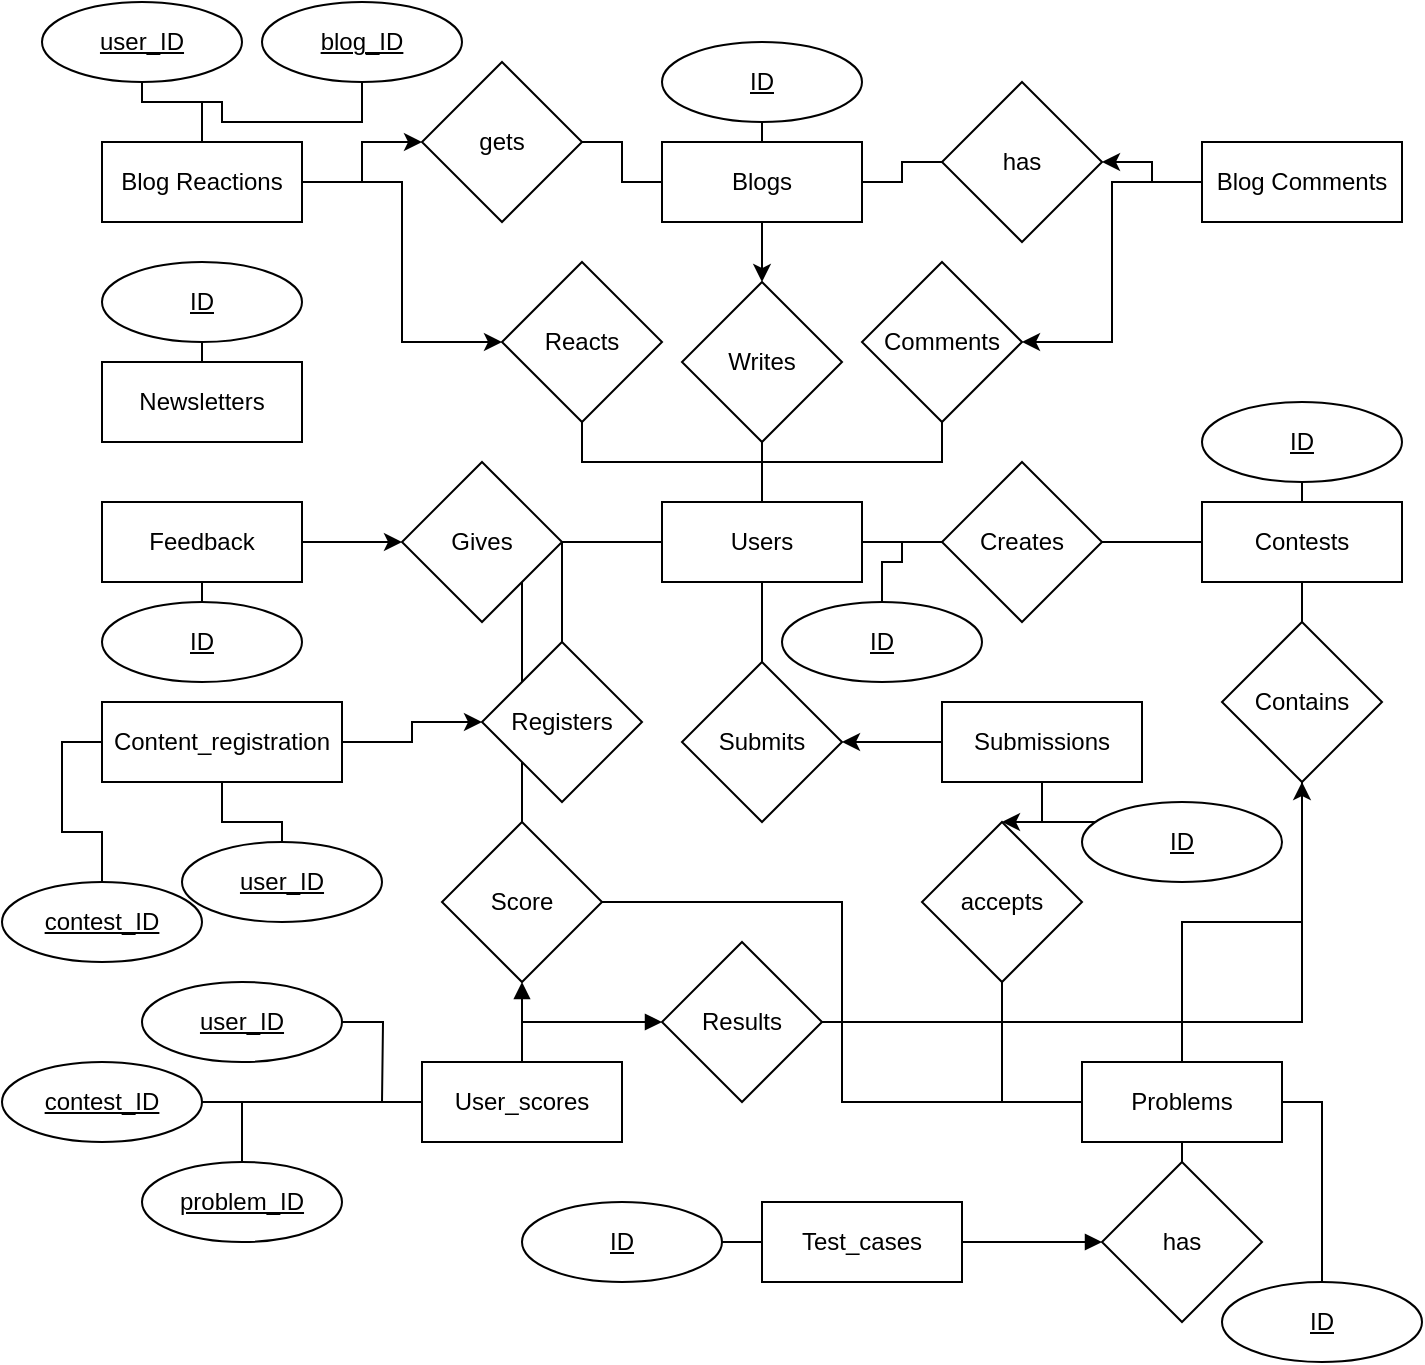<mxfile version="27.1.5">
  <diagram name="Page-1" id="TRbzVD-sh07dbvDVVXoW">
    <mxGraphModel dx="946" dy="603" grid="1" gridSize="10" guides="1" tooltips="1" connect="1" arrows="1" fold="1" page="1" pageScale="1" pageWidth="850" pageHeight="1100" math="0" shadow="0">
      <root>
        <mxCell id="0" />
        <mxCell id="1" parent="0" />
        <mxCell id="7GcY7Lw0IcXZwgzCTy-A-3" value="" style="edgeStyle=orthogonalEdgeStyle;rounded=0;orthogonalLoop=1;jettySize=auto;html=1;endArrow=none;startFill=0;" edge="1" parent="1" source="7GcY7Lw0IcXZwgzCTy-A-1" target="7GcY7Lw0IcXZwgzCTy-A-2">
          <mxGeometry relative="1" as="geometry" />
        </mxCell>
        <mxCell id="7GcY7Lw0IcXZwgzCTy-A-7" value="" style="edgeStyle=orthogonalEdgeStyle;shape=connector;rounded=0;orthogonalLoop=1;jettySize=auto;html=1;strokeColor=default;align=center;verticalAlign=middle;fontFamily=Helvetica;fontSize=12;fontColor=default;labelBackgroundColor=default;startFill=0;endArrow=none;" edge="1" parent="1" source="7GcY7Lw0IcXZwgzCTy-A-1" target="7GcY7Lw0IcXZwgzCTy-A-6">
          <mxGeometry relative="1" as="geometry" />
        </mxCell>
        <mxCell id="7GcY7Lw0IcXZwgzCTy-A-14" value="" style="edgeStyle=orthogonalEdgeStyle;shape=connector;rounded=0;orthogonalLoop=1;jettySize=auto;html=1;strokeColor=default;align=center;verticalAlign=middle;fontFamily=Helvetica;fontSize=12;fontColor=default;labelBackgroundColor=default;startFill=0;endArrow=none;" edge="1" parent="1" source="7GcY7Lw0IcXZwgzCTy-A-1" target="7GcY7Lw0IcXZwgzCTy-A-13">
          <mxGeometry relative="1" as="geometry" />
        </mxCell>
        <mxCell id="7GcY7Lw0IcXZwgzCTy-A-27" value="" style="edgeStyle=orthogonalEdgeStyle;shape=connector;rounded=0;orthogonalLoop=1;jettySize=auto;html=1;strokeColor=default;align=center;verticalAlign=middle;fontFamily=Helvetica;fontSize=12;fontColor=default;labelBackgroundColor=default;startFill=0;endArrow=none;" edge="1" parent="1" source="7GcY7Lw0IcXZwgzCTy-A-1" target="7GcY7Lw0IcXZwgzCTy-A-26">
          <mxGeometry relative="1" as="geometry" />
        </mxCell>
        <mxCell id="7GcY7Lw0IcXZwgzCTy-A-31" value="" style="edgeStyle=orthogonalEdgeStyle;shape=connector;rounded=0;orthogonalLoop=1;jettySize=auto;html=1;strokeColor=default;align=center;verticalAlign=middle;fontFamily=Helvetica;fontSize=12;fontColor=default;labelBackgroundColor=default;startFill=0;endArrow=none;" edge="1" parent="1" source="7GcY7Lw0IcXZwgzCTy-A-1" target="7GcY7Lw0IcXZwgzCTy-A-30">
          <mxGeometry relative="1" as="geometry" />
        </mxCell>
        <mxCell id="7GcY7Lw0IcXZwgzCTy-A-34" value="" style="edgeStyle=orthogonalEdgeStyle;shape=connector;rounded=0;orthogonalLoop=1;jettySize=auto;html=1;strokeColor=default;align=center;verticalAlign=middle;fontFamily=Helvetica;fontSize=12;fontColor=default;labelBackgroundColor=default;startFill=0;endArrow=none;" edge="1" parent="1" source="7GcY7Lw0IcXZwgzCTy-A-1" target="7GcY7Lw0IcXZwgzCTy-A-33">
          <mxGeometry relative="1" as="geometry" />
        </mxCell>
        <mxCell id="7GcY7Lw0IcXZwgzCTy-A-37" value="" style="edgeStyle=orthogonalEdgeStyle;shape=connector;rounded=0;orthogonalLoop=1;jettySize=auto;html=1;strokeColor=default;align=center;verticalAlign=middle;fontFamily=Helvetica;fontSize=12;fontColor=default;labelBackgroundColor=default;startFill=0;endArrow=none;" edge="1" parent="1" source="7GcY7Lw0IcXZwgzCTy-A-1" target="7GcY7Lw0IcXZwgzCTy-A-33">
          <mxGeometry relative="1" as="geometry" />
        </mxCell>
        <mxCell id="7GcY7Lw0IcXZwgzCTy-A-52" style="edgeStyle=orthogonalEdgeStyle;shape=connector;rounded=0;orthogonalLoop=1;jettySize=auto;html=1;strokeColor=default;align=center;verticalAlign=middle;fontFamily=Helvetica;fontSize=12;fontColor=default;labelBackgroundColor=default;startFill=0;endArrow=none;" edge="1" parent="1" source="7GcY7Lw0IcXZwgzCTy-A-1" target="7GcY7Lw0IcXZwgzCTy-A-51">
          <mxGeometry relative="1" as="geometry" />
        </mxCell>
        <mxCell id="7GcY7Lw0IcXZwgzCTy-A-1" value="&lt;div&gt;Users&lt;/div&gt;" style="whiteSpace=wrap;html=1;align=center;" vertex="1" parent="1">
          <mxGeometry x="380" y="340" width="100" height="40" as="geometry" />
        </mxCell>
        <mxCell id="7GcY7Lw0IcXZwgzCTy-A-5" value="" style="edgeStyle=orthogonalEdgeStyle;rounded=0;orthogonalLoop=1;jettySize=auto;html=1;endArrow=none;startFill=1;endFill=1;startArrow=classic;" edge="1" parent="1" source="7GcY7Lw0IcXZwgzCTy-A-2" target="7GcY7Lw0IcXZwgzCTy-A-4">
          <mxGeometry relative="1" as="geometry" />
        </mxCell>
        <mxCell id="7GcY7Lw0IcXZwgzCTy-A-2" value="&lt;div&gt;Gives&lt;/div&gt;" style="rhombus;whiteSpace=wrap;html=1;" vertex="1" parent="1">
          <mxGeometry x="250" y="320" width="80" height="80" as="geometry" />
        </mxCell>
        <mxCell id="7GcY7Lw0IcXZwgzCTy-A-74" value="" style="edgeStyle=orthogonalEdgeStyle;shape=connector;rounded=0;orthogonalLoop=1;jettySize=auto;html=1;strokeColor=default;align=center;verticalAlign=middle;fontFamily=Helvetica;fontSize=12;fontColor=default;labelBackgroundColor=default;startFill=0;endArrow=none;" edge="1" parent="1" source="7GcY7Lw0IcXZwgzCTy-A-4" target="7GcY7Lw0IcXZwgzCTy-A-73">
          <mxGeometry relative="1" as="geometry" />
        </mxCell>
        <mxCell id="7GcY7Lw0IcXZwgzCTy-A-4" value="&lt;div&gt;Feedback&lt;/div&gt;" style="whiteSpace=wrap;html=1;" vertex="1" parent="1">
          <mxGeometry x="100" y="340" width="100" height="40" as="geometry" />
        </mxCell>
        <mxCell id="7GcY7Lw0IcXZwgzCTy-A-9" value="" style="edgeStyle=orthogonalEdgeStyle;shape=connector;rounded=0;orthogonalLoop=1;jettySize=auto;html=1;strokeColor=default;align=center;verticalAlign=middle;fontFamily=Helvetica;fontSize=12;fontColor=default;labelBackgroundColor=default;startFill=1;endArrow=none;startArrow=classic;" edge="1" parent="1" source="7GcY7Lw0IcXZwgzCTy-A-6" target="7GcY7Lw0IcXZwgzCTy-A-8">
          <mxGeometry relative="1" as="geometry" />
        </mxCell>
        <mxCell id="7GcY7Lw0IcXZwgzCTy-A-6" value="Writes" style="rhombus;whiteSpace=wrap;html=1;" vertex="1" parent="1">
          <mxGeometry x="390" y="230" width="80" height="80" as="geometry" />
        </mxCell>
        <mxCell id="7GcY7Lw0IcXZwgzCTy-A-18" value="" style="edgeStyle=orthogonalEdgeStyle;shape=connector;rounded=0;orthogonalLoop=1;jettySize=auto;html=1;strokeColor=default;align=center;verticalAlign=middle;fontFamily=Helvetica;fontSize=12;fontColor=default;labelBackgroundColor=default;startFill=0;endArrow=none;" edge="1" parent="1" source="7GcY7Lw0IcXZwgzCTy-A-8" target="7GcY7Lw0IcXZwgzCTy-A-17">
          <mxGeometry relative="1" as="geometry" />
        </mxCell>
        <mxCell id="7GcY7Lw0IcXZwgzCTy-A-23" value="" style="edgeStyle=orthogonalEdgeStyle;shape=connector;rounded=0;orthogonalLoop=1;jettySize=auto;html=1;strokeColor=default;align=center;verticalAlign=middle;fontFamily=Helvetica;fontSize=12;fontColor=default;labelBackgroundColor=default;startFill=0;endArrow=none;" edge="1" parent="1" source="7GcY7Lw0IcXZwgzCTy-A-8" target="7GcY7Lw0IcXZwgzCTy-A-22">
          <mxGeometry relative="1" as="geometry" />
        </mxCell>
        <mxCell id="7GcY7Lw0IcXZwgzCTy-A-72" value="" style="edgeStyle=orthogonalEdgeStyle;shape=connector;rounded=0;orthogonalLoop=1;jettySize=auto;html=1;strokeColor=default;align=center;verticalAlign=middle;fontFamily=Helvetica;fontSize=12;fontColor=default;labelBackgroundColor=default;startFill=0;endArrow=none;" edge="1" parent="1" source="7GcY7Lw0IcXZwgzCTy-A-8" target="7GcY7Lw0IcXZwgzCTy-A-71">
          <mxGeometry relative="1" as="geometry" />
        </mxCell>
        <mxCell id="7GcY7Lw0IcXZwgzCTy-A-8" value="Blogs" style="whiteSpace=wrap;html=1;" vertex="1" parent="1">
          <mxGeometry x="380" y="160" width="100" height="40" as="geometry" />
        </mxCell>
        <mxCell id="7GcY7Lw0IcXZwgzCTy-A-70" value="" style="edgeStyle=orthogonalEdgeStyle;shape=connector;rounded=0;orthogonalLoop=1;jettySize=auto;html=1;strokeColor=default;align=center;verticalAlign=middle;fontFamily=Helvetica;fontSize=12;fontColor=default;labelBackgroundColor=default;startFill=0;endArrow=none;" edge="1" parent="1" source="7GcY7Lw0IcXZwgzCTy-A-10" target="7GcY7Lw0IcXZwgzCTy-A-68">
          <mxGeometry relative="1" as="geometry" />
        </mxCell>
        <mxCell id="7GcY7Lw0IcXZwgzCTy-A-10" value="&lt;div&gt;Newsletters&lt;/div&gt;" style="whiteSpace=wrap;html=1;" vertex="1" parent="1">
          <mxGeometry x="100" y="270" width="100" height="40" as="geometry" />
        </mxCell>
        <mxCell id="7GcY7Lw0IcXZwgzCTy-A-16" value="" style="edgeStyle=orthogonalEdgeStyle;shape=connector;rounded=0;orthogonalLoop=1;jettySize=auto;html=1;strokeColor=default;align=center;verticalAlign=middle;fontFamily=Helvetica;fontSize=12;fontColor=default;labelBackgroundColor=default;startFill=0;endArrow=none;" edge="1" parent="1" source="7GcY7Lw0IcXZwgzCTy-A-13" target="7GcY7Lw0IcXZwgzCTy-A-15">
          <mxGeometry relative="1" as="geometry" />
        </mxCell>
        <mxCell id="7GcY7Lw0IcXZwgzCTy-A-13" value="Creates" style="rhombus;whiteSpace=wrap;html=1;" vertex="1" parent="1">
          <mxGeometry x="520" y="320" width="80" height="80" as="geometry" />
        </mxCell>
        <mxCell id="7GcY7Lw0IcXZwgzCTy-A-45" value="" style="edgeStyle=orthogonalEdgeStyle;shape=connector;rounded=0;orthogonalLoop=1;jettySize=auto;html=1;strokeColor=default;align=center;verticalAlign=middle;fontFamily=Helvetica;fontSize=12;fontColor=default;labelBackgroundColor=default;startFill=0;endArrow=none;" edge="1" parent="1" source="7GcY7Lw0IcXZwgzCTy-A-15" target="7GcY7Lw0IcXZwgzCTy-A-44">
          <mxGeometry relative="1" as="geometry" />
        </mxCell>
        <mxCell id="7GcY7Lw0IcXZwgzCTy-A-91" value="" style="edgeStyle=orthogonalEdgeStyle;shape=connector;rounded=0;orthogonalLoop=1;jettySize=auto;html=1;strokeColor=default;align=center;verticalAlign=middle;fontFamily=Helvetica;fontSize=12;fontColor=default;labelBackgroundColor=default;startFill=0;endArrow=none;" edge="1" parent="1" source="7GcY7Lw0IcXZwgzCTy-A-15" target="7GcY7Lw0IcXZwgzCTy-A-89">
          <mxGeometry relative="1" as="geometry" />
        </mxCell>
        <mxCell id="7GcY7Lw0IcXZwgzCTy-A-15" value="Contests" style="whiteSpace=wrap;html=1;" vertex="1" parent="1">
          <mxGeometry x="650" y="340" width="100" height="40" as="geometry" />
        </mxCell>
        <mxCell id="7GcY7Lw0IcXZwgzCTy-A-20" value="" style="edgeStyle=orthogonalEdgeStyle;shape=connector;rounded=0;orthogonalLoop=1;jettySize=auto;html=1;strokeColor=default;align=center;verticalAlign=middle;fontFamily=Helvetica;fontSize=12;fontColor=default;labelBackgroundColor=default;startFill=1;endArrow=none;startArrow=classic;" edge="1" parent="1" source="7GcY7Lw0IcXZwgzCTy-A-17" target="7GcY7Lw0IcXZwgzCTy-A-19">
          <mxGeometry relative="1" as="geometry" />
        </mxCell>
        <mxCell id="7GcY7Lw0IcXZwgzCTy-A-17" value="has" style="rhombus;whiteSpace=wrap;html=1;" vertex="1" parent="1">
          <mxGeometry x="520" y="130" width="80" height="80" as="geometry" />
        </mxCell>
        <mxCell id="7GcY7Lw0IcXZwgzCTy-A-29" style="edgeStyle=orthogonalEdgeStyle;shape=connector;rounded=0;orthogonalLoop=1;jettySize=auto;html=1;entryX=1;entryY=0.5;entryDx=0;entryDy=0;strokeColor=default;align=center;verticalAlign=middle;fontFamily=Helvetica;fontSize=12;fontColor=default;labelBackgroundColor=default;startFill=0;endArrow=classic;endFill=1;" edge="1" parent="1" source="7GcY7Lw0IcXZwgzCTy-A-19" target="7GcY7Lw0IcXZwgzCTy-A-26">
          <mxGeometry relative="1" as="geometry" />
        </mxCell>
        <mxCell id="7GcY7Lw0IcXZwgzCTy-A-19" value="Blog Comments" style="whiteSpace=wrap;html=1;" vertex="1" parent="1">
          <mxGeometry x="650" y="160" width="100" height="40" as="geometry" />
        </mxCell>
        <mxCell id="7GcY7Lw0IcXZwgzCTy-A-25" value="" style="edgeStyle=orthogonalEdgeStyle;shape=connector;rounded=0;orthogonalLoop=1;jettySize=auto;html=1;strokeColor=default;align=center;verticalAlign=middle;fontFamily=Helvetica;fontSize=12;fontColor=default;labelBackgroundColor=default;startFill=1;endArrow=none;startArrow=classic;" edge="1" parent="1" source="7GcY7Lw0IcXZwgzCTy-A-22" target="7GcY7Lw0IcXZwgzCTy-A-24">
          <mxGeometry relative="1" as="geometry" />
        </mxCell>
        <mxCell id="7GcY7Lw0IcXZwgzCTy-A-22" value="gets" style="rhombus;whiteSpace=wrap;html=1;" vertex="1" parent="1">
          <mxGeometry x="260" y="120" width="80" height="80" as="geometry" />
        </mxCell>
        <mxCell id="7GcY7Lw0IcXZwgzCTy-A-32" style="edgeStyle=orthogonalEdgeStyle;shape=connector;rounded=0;orthogonalLoop=1;jettySize=auto;html=1;entryX=0;entryY=0.5;entryDx=0;entryDy=0;strokeColor=default;align=center;verticalAlign=middle;fontFamily=Helvetica;fontSize=12;fontColor=default;labelBackgroundColor=default;startFill=0;endArrow=classic;endFill=1;" edge="1" parent="1" source="7GcY7Lw0IcXZwgzCTy-A-24" target="7GcY7Lw0IcXZwgzCTy-A-30">
          <mxGeometry relative="1" as="geometry" />
        </mxCell>
        <mxCell id="7GcY7Lw0IcXZwgzCTy-A-98" value="" style="edgeStyle=orthogonalEdgeStyle;shape=connector;rounded=0;orthogonalLoop=1;jettySize=auto;html=1;strokeColor=default;align=center;verticalAlign=middle;fontFamily=Helvetica;fontSize=12;fontColor=default;labelBackgroundColor=default;startFill=0;endArrow=none;" edge="1" parent="1" source="7GcY7Lw0IcXZwgzCTy-A-24" target="7GcY7Lw0IcXZwgzCTy-A-96">
          <mxGeometry relative="1" as="geometry" />
        </mxCell>
        <mxCell id="7GcY7Lw0IcXZwgzCTy-A-24" value="&lt;div&gt;Blog Reactions&lt;/div&gt;" style="whiteSpace=wrap;html=1;" vertex="1" parent="1">
          <mxGeometry x="100" y="160" width="100" height="40" as="geometry" />
        </mxCell>
        <mxCell id="7GcY7Lw0IcXZwgzCTy-A-26" value="Comments" style="rhombus;whiteSpace=wrap;html=1;" vertex="1" parent="1">
          <mxGeometry x="480" y="220" width="80" height="80" as="geometry" />
        </mxCell>
        <mxCell id="7GcY7Lw0IcXZwgzCTy-A-30" value="&lt;div&gt;Reacts&lt;/div&gt;" style="rhombus;whiteSpace=wrap;html=1;" vertex="1" parent="1">
          <mxGeometry x="300" y="220" width="80" height="80" as="geometry" />
        </mxCell>
        <mxCell id="7GcY7Lw0IcXZwgzCTy-A-36" value="" style="edgeStyle=orthogonalEdgeStyle;shape=connector;rounded=0;orthogonalLoop=1;jettySize=auto;html=1;strokeColor=default;align=center;verticalAlign=middle;fontFamily=Helvetica;fontSize=12;fontColor=default;labelBackgroundColor=default;startFill=1;endArrow=none;startArrow=classic;" edge="1" parent="1" source="7GcY7Lw0IcXZwgzCTy-A-33" target="7GcY7Lw0IcXZwgzCTy-A-35">
          <mxGeometry relative="1" as="geometry" />
        </mxCell>
        <mxCell id="7GcY7Lw0IcXZwgzCTy-A-33" value="Registers" style="rhombus;whiteSpace=wrap;html=1;" vertex="1" parent="1">
          <mxGeometry x="290" y="410" width="80" height="80" as="geometry" />
        </mxCell>
        <mxCell id="7GcY7Lw0IcXZwgzCTy-A-93" value="" style="edgeStyle=orthogonalEdgeStyle;shape=connector;rounded=0;orthogonalLoop=1;jettySize=auto;html=1;strokeColor=default;align=center;verticalAlign=middle;fontFamily=Helvetica;fontSize=12;fontColor=default;labelBackgroundColor=default;startFill=0;endArrow=none;" edge="1" parent="1" source="7GcY7Lw0IcXZwgzCTy-A-35" target="7GcY7Lw0IcXZwgzCTy-A-92">
          <mxGeometry relative="1" as="geometry" />
        </mxCell>
        <mxCell id="7GcY7Lw0IcXZwgzCTy-A-35" value="Content_registration" style="whiteSpace=wrap;html=1;" vertex="1" parent="1">
          <mxGeometry x="100" y="440" width="120" height="40" as="geometry" />
        </mxCell>
        <mxCell id="7GcY7Lw0IcXZwgzCTy-A-41" style="edgeStyle=orthogonalEdgeStyle;shape=connector;rounded=0;orthogonalLoop=1;jettySize=auto;html=1;entryX=0.5;entryY=1;entryDx=0;entryDy=0;strokeColor=default;align=center;verticalAlign=middle;fontFamily=Helvetica;fontSize=12;fontColor=default;labelBackgroundColor=default;startFill=0;endArrow=none;" edge="1" parent="1" source="7GcY7Lw0IcXZwgzCTy-A-39" target="7GcY7Lw0IcXZwgzCTy-A-1">
          <mxGeometry relative="1" as="geometry" />
        </mxCell>
        <mxCell id="7GcY7Lw0IcXZwgzCTy-A-43" value="" style="edgeStyle=orthogonalEdgeStyle;shape=connector;rounded=0;orthogonalLoop=1;jettySize=auto;html=1;strokeColor=default;align=center;verticalAlign=middle;fontFamily=Helvetica;fontSize=12;fontColor=default;labelBackgroundColor=default;startFill=1;endArrow=none;startArrow=classic;" edge="1" parent="1" source="7GcY7Lw0IcXZwgzCTy-A-39" target="7GcY7Lw0IcXZwgzCTy-A-42">
          <mxGeometry relative="1" as="geometry" />
        </mxCell>
        <mxCell id="7GcY7Lw0IcXZwgzCTy-A-39" value="&lt;div&gt;Submits&lt;/div&gt;" style="rhombus;whiteSpace=wrap;html=1;" vertex="1" parent="1">
          <mxGeometry x="390" y="420" width="80" height="80" as="geometry" />
        </mxCell>
        <mxCell id="7GcY7Lw0IcXZwgzCTy-A-49" value="" style="edgeStyle=orthogonalEdgeStyle;shape=connector;rounded=0;orthogonalLoop=1;jettySize=auto;html=1;strokeColor=default;align=center;verticalAlign=middle;fontFamily=Helvetica;fontSize=12;fontColor=default;labelBackgroundColor=default;startFill=0;endArrow=classic;endFill=1;" edge="1" parent="1" source="7GcY7Lw0IcXZwgzCTy-A-42" target="7GcY7Lw0IcXZwgzCTy-A-48">
          <mxGeometry relative="1" as="geometry" />
        </mxCell>
        <mxCell id="7GcY7Lw0IcXZwgzCTy-A-79" style="edgeStyle=orthogonalEdgeStyle;shape=connector;rounded=0;orthogonalLoop=1;jettySize=auto;html=1;entryX=0.5;entryY=0;entryDx=0;entryDy=0;strokeColor=default;align=center;verticalAlign=middle;fontFamily=Helvetica;fontSize=12;fontColor=default;labelBackgroundColor=default;startFill=0;endArrow=none;" edge="1" parent="1" source="7GcY7Lw0IcXZwgzCTy-A-42" target="7GcY7Lw0IcXZwgzCTy-A-77">
          <mxGeometry relative="1" as="geometry" />
        </mxCell>
        <mxCell id="7GcY7Lw0IcXZwgzCTy-A-42" value="Submissions" style="whiteSpace=wrap;html=1;" vertex="1" parent="1">
          <mxGeometry x="520" y="440" width="100" height="40" as="geometry" />
        </mxCell>
        <mxCell id="7GcY7Lw0IcXZwgzCTy-A-47" value="" style="edgeStyle=orthogonalEdgeStyle;shape=connector;rounded=0;orthogonalLoop=1;jettySize=auto;html=1;strokeColor=default;align=center;verticalAlign=middle;fontFamily=Helvetica;fontSize=12;fontColor=default;labelBackgroundColor=default;startFill=0;endArrow=none;" edge="1" parent="1" source="7GcY7Lw0IcXZwgzCTy-A-44" target="7GcY7Lw0IcXZwgzCTy-A-46">
          <mxGeometry relative="1" as="geometry" />
        </mxCell>
        <mxCell id="7GcY7Lw0IcXZwgzCTy-A-44" value="&lt;div&gt;Contains&lt;/div&gt;" style="rhombus;whiteSpace=wrap;html=1;" vertex="1" parent="1">
          <mxGeometry x="660" y="400" width="80" height="80" as="geometry" />
        </mxCell>
        <mxCell id="7GcY7Lw0IcXZwgzCTy-A-55" style="edgeStyle=orthogonalEdgeStyle;shape=connector;rounded=0;orthogonalLoop=1;jettySize=auto;html=1;entryX=1;entryY=0.5;entryDx=0;entryDy=0;strokeColor=default;align=center;verticalAlign=middle;fontFamily=Helvetica;fontSize=12;fontColor=default;labelBackgroundColor=default;startFill=0;endArrow=none;" edge="1" parent="1" source="7GcY7Lw0IcXZwgzCTy-A-46" target="7GcY7Lw0IcXZwgzCTy-A-51">
          <mxGeometry relative="1" as="geometry" />
        </mxCell>
        <mxCell id="7GcY7Lw0IcXZwgzCTy-A-61" value="" style="edgeStyle=orthogonalEdgeStyle;shape=connector;rounded=0;orthogonalLoop=1;jettySize=auto;html=1;strokeColor=default;align=center;verticalAlign=middle;fontFamily=Helvetica;fontSize=12;fontColor=default;labelBackgroundColor=default;startFill=0;endArrow=none;" edge="1" parent="1" source="7GcY7Lw0IcXZwgzCTy-A-46" target="7GcY7Lw0IcXZwgzCTy-A-60">
          <mxGeometry relative="1" as="geometry" />
        </mxCell>
        <mxCell id="7GcY7Lw0IcXZwgzCTy-A-46" value="&lt;div&gt;Problems&lt;/div&gt;" style="whiteSpace=wrap;html=1;" vertex="1" parent="1">
          <mxGeometry x="590" y="620" width="100" height="40" as="geometry" />
        </mxCell>
        <mxCell id="7GcY7Lw0IcXZwgzCTy-A-50" style="edgeStyle=orthogonalEdgeStyle;shape=connector;rounded=0;orthogonalLoop=1;jettySize=auto;html=1;entryX=0;entryY=0.5;entryDx=0;entryDy=0;strokeColor=default;align=center;verticalAlign=middle;fontFamily=Helvetica;fontSize=12;fontColor=default;labelBackgroundColor=default;startFill=0;endArrow=none;" edge="1" parent="1" source="7GcY7Lw0IcXZwgzCTy-A-48" target="7GcY7Lw0IcXZwgzCTy-A-46">
          <mxGeometry relative="1" as="geometry" />
        </mxCell>
        <mxCell id="7GcY7Lw0IcXZwgzCTy-A-48" value="accepts" style="rhombus;whiteSpace=wrap;html=1;" vertex="1" parent="1">
          <mxGeometry x="510" y="500" width="80" height="80" as="geometry" />
        </mxCell>
        <mxCell id="7GcY7Lw0IcXZwgzCTy-A-51" value="Score" style="rhombus;whiteSpace=wrap;html=1;" vertex="1" parent="1">
          <mxGeometry x="270" y="500" width="80" height="80" as="geometry" />
        </mxCell>
        <mxCell id="7GcY7Lw0IcXZwgzCTy-A-54" style="edgeStyle=orthogonalEdgeStyle;shape=connector;rounded=0;orthogonalLoop=1;jettySize=auto;html=1;entryX=0.5;entryY=1;entryDx=0;entryDy=0;strokeColor=default;align=center;verticalAlign=middle;fontFamily=Helvetica;fontSize=12;fontColor=default;labelBackgroundColor=default;startFill=0;endArrow=block;endFill=1;" edge="1" parent="1" source="7GcY7Lw0IcXZwgzCTy-A-53" target="7GcY7Lw0IcXZwgzCTy-A-51">
          <mxGeometry relative="1" as="geometry" />
        </mxCell>
        <mxCell id="7GcY7Lw0IcXZwgzCTy-A-85" value="" style="edgeStyle=orthogonalEdgeStyle;shape=connector;rounded=0;orthogonalLoop=1;jettySize=auto;html=1;strokeColor=default;align=center;verticalAlign=middle;fontFamily=Helvetica;fontSize=12;fontColor=default;labelBackgroundColor=default;startFill=0;endArrow=none;" edge="1" parent="1" source="7GcY7Lw0IcXZwgzCTy-A-53" target="7GcY7Lw0IcXZwgzCTy-A-84">
          <mxGeometry relative="1" as="geometry" />
        </mxCell>
        <mxCell id="7GcY7Lw0IcXZwgzCTy-A-53" value="&lt;div&gt;User_scores&lt;/div&gt;" style="whiteSpace=wrap;html=1;" vertex="1" parent="1">
          <mxGeometry x="260" y="620" width="100" height="40" as="geometry" />
        </mxCell>
        <mxCell id="7GcY7Lw0IcXZwgzCTy-A-58" style="edgeStyle=orthogonalEdgeStyle;shape=connector;rounded=0;orthogonalLoop=1;jettySize=auto;html=1;entryX=0.5;entryY=1;entryDx=0;entryDy=0;strokeColor=default;align=center;verticalAlign=middle;fontFamily=Helvetica;fontSize=12;fontColor=default;labelBackgroundColor=default;startFill=0;endArrow=classic;endFill=1;" edge="1" parent="1" source="7GcY7Lw0IcXZwgzCTy-A-57" target="7GcY7Lw0IcXZwgzCTy-A-44">
          <mxGeometry relative="1" as="geometry" />
        </mxCell>
        <mxCell id="7GcY7Lw0IcXZwgzCTy-A-59" style="edgeStyle=orthogonalEdgeStyle;shape=connector;rounded=0;orthogonalLoop=1;jettySize=auto;html=1;entryX=0.5;entryY=0;entryDx=0;entryDy=0;strokeColor=default;align=center;verticalAlign=middle;fontFamily=Helvetica;fontSize=12;fontColor=default;labelBackgroundColor=default;startFill=1;endArrow=none;startArrow=block;" edge="1" parent="1" source="7GcY7Lw0IcXZwgzCTy-A-57" target="7GcY7Lw0IcXZwgzCTy-A-53">
          <mxGeometry relative="1" as="geometry" />
        </mxCell>
        <mxCell id="7GcY7Lw0IcXZwgzCTy-A-57" value="Results" style="rhombus;whiteSpace=wrap;html=1;" vertex="1" parent="1">
          <mxGeometry x="380" y="560" width="80" height="80" as="geometry" />
        </mxCell>
        <mxCell id="7GcY7Lw0IcXZwgzCTy-A-63" value="" style="edgeStyle=orthogonalEdgeStyle;shape=connector;rounded=0;orthogonalLoop=1;jettySize=auto;html=1;strokeColor=default;align=center;verticalAlign=middle;fontFamily=Helvetica;fontSize=12;fontColor=default;labelBackgroundColor=default;startFill=1;endArrow=none;startArrow=block;" edge="1" parent="1" source="7GcY7Lw0IcXZwgzCTy-A-60" target="7GcY7Lw0IcXZwgzCTy-A-62">
          <mxGeometry relative="1" as="geometry" />
        </mxCell>
        <mxCell id="7GcY7Lw0IcXZwgzCTy-A-60" value="has" style="rhombus;whiteSpace=wrap;html=1;" vertex="1" parent="1">
          <mxGeometry x="600" y="670" width="80" height="80" as="geometry" />
        </mxCell>
        <mxCell id="7GcY7Lw0IcXZwgzCTy-A-76" value="" style="edgeStyle=orthogonalEdgeStyle;shape=connector;rounded=0;orthogonalLoop=1;jettySize=auto;html=1;strokeColor=default;align=center;verticalAlign=middle;fontFamily=Helvetica;fontSize=12;fontColor=default;labelBackgroundColor=default;startFill=0;endArrow=none;" edge="1" parent="1" source="7GcY7Lw0IcXZwgzCTy-A-62" target="7GcY7Lw0IcXZwgzCTy-A-75">
          <mxGeometry relative="1" as="geometry" />
        </mxCell>
        <mxCell id="7GcY7Lw0IcXZwgzCTy-A-62" value="Test_cases" style="whiteSpace=wrap;html=1;" vertex="1" parent="1">
          <mxGeometry x="430" y="690" width="100" height="40" as="geometry" />
        </mxCell>
        <mxCell id="7GcY7Lw0IcXZwgzCTy-A-67" style="edgeStyle=orthogonalEdgeStyle;shape=connector;rounded=0;orthogonalLoop=1;jettySize=auto;html=1;entryX=1;entryY=0.5;entryDx=0;entryDy=0;strokeColor=default;align=center;verticalAlign=middle;fontFamily=Helvetica;fontSize=12;fontColor=default;labelBackgroundColor=default;startFill=0;endArrow=none;" edge="1" parent="1" source="7GcY7Lw0IcXZwgzCTy-A-64" target="7GcY7Lw0IcXZwgzCTy-A-1">
          <mxGeometry relative="1" as="geometry" />
        </mxCell>
        <mxCell id="7GcY7Lw0IcXZwgzCTy-A-64" value="&lt;u&gt;ID&lt;/u&gt;" style="ellipse;whiteSpace=wrap;html=1;align=center;strokeColor=default;verticalAlign=middle;fontFamily=Helvetica;fontSize=12;fontColor=default;fillColor=default;" vertex="1" parent="1">
          <mxGeometry x="440" y="390" width="100" height="40" as="geometry" />
        </mxCell>
        <mxCell id="7GcY7Lw0IcXZwgzCTy-A-68" value="&lt;u&gt;ID&lt;/u&gt;" style="ellipse;whiteSpace=wrap;html=1;align=center;strokeColor=default;verticalAlign=middle;fontFamily=Helvetica;fontSize=12;fontColor=default;fillColor=default;" vertex="1" parent="1">
          <mxGeometry x="100" y="220" width="100" height="40" as="geometry" />
        </mxCell>
        <mxCell id="7GcY7Lw0IcXZwgzCTy-A-71" value="&lt;u&gt;ID&lt;/u&gt;" style="ellipse;whiteSpace=wrap;html=1;align=center;strokeColor=default;verticalAlign=middle;fontFamily=Helvetica;fontSize=12;fontColor=default;fillColor=default;" vertex="1" parent="1">
          <mxGeometry x="380" y="110" width="100" height="40" as="geometry" />
        </mxCell>
        <mxCell id="7GcY7Lw0IcXZwgzCTy-A-73" value="&lt;u&gt;ID&lt;/u&gt;" style="ellipse;whiteSpace=wrap;html=1;align=center;strokeColor=default;verticalAlign=middle;fontFamily=Helvetica;fontSize=12;fontColor=default;fillColor=default;" vertex="1" parent="1">
          <mxGeometry x="100" y="390" width="100" height="40" as="geometry" />
        </mxCell>
        <mxCell id="7GcY7Lw0IcXZwgzCTy-A-75" value="&lt;u&gt;ID&lt;/u&gt;" style="ellipse;whiteSpace=wrap;html=1;align=center;strokeColor=default;verticalAlign=middle;fontFamily=Helvetica;fontSize=12;fontColor=default;fillColor=default;" vertex="1" parent="1">
          <mxGeometry x="310" y="690" width="100" height="40" as="geometry" />
        </mxCell>
        <mxCell id="7GcY7Lw0IcXZwgzCTy-A-77" value="&lt;u&gt;ID&lt;/u&gt;" style="ellipse;whiteSpace=wrap;html=1;align=center;strokeColor=default;verticalAlign=middle;fontFamily=Helvetica;fontSize=12;fontColor=default;fillColor=default;" vertex="1" parent="1">
          <mxGeometry x="590" y="490" width="100" height="40" as="geometry" />
        </mxCell>
        <mxCell id="7GcY7Lw0IcXZwgzCTy-A-81" style="edgeStyle=orthogonalEdgeStyle;shape=connector;rounded=0;orthogonalLoop=1;jettySize=auto;html=1;entryX=1;entryY=0.5;entryDx=0;entryDy=0;strokeColor=default;align=center;verticalAlign=middle;fontFamily=Helvetica;fontSize=12;fontColor=default;labelBackgroundColor=default;startFill=0;endArrow=none;" edge="1" parent="1" source="7GcY7Lw0IcXZwgzCTy-A-80" target="7GcY7Lw0IcXZwgzCTy-A-46">
          <mxGeometry relative="1" as="geometry" />
        </mxCell>
        <mxCell id="7GcY7Lw0IcXZwgzCTy-A-80" value="&lt;u&gt;ID&lt;/u&gt;" style="ellipse;whiteSpace=wrap;html=1;align=center;strokeColor=default;verticalAlign=middle;fontFamily=Helvetica;fontSize=12;fontColor=default;fillColor=default;" vertex="1" parent="1">
          <mxGeometry x="660" y="730" width="100" height="40" as="geometry" />
        </mxCell>
        <mxCell id="7GcY7Lw0IcXZwgzCTy-A-88" style="edgeStyle=orthogonalEdgeStyle;shape=connector;rounded=0;orthogonalLoop=1;jettySize=auto;html=1;strokeColor=default;align=center;verticalAlign=middle;fontFamily=Helvetica;fontSize=12;fontColor=default;labelBackgroundColor=default;startFill=0;endArrow=none;" edge="1" parent="1" source="7GcY7Lw0IcXZwgzCTy-A-82">
          <mxGeometry relative="1" as="geometry">
            <mxPoint x="240" y="640" as="targetPoint" />
          </mxGeometry>
        </mxCell>
        <mxCell id="7GcY7Lw0IcXZwgzCTy-A-82" value="&lt;u&gt;user_ID&lt;/u&gt;" style="ellipse;whiteSpace=wrap;html=1;align=center;strokeColor=default;verticalAlign=middle;fontFamily=Helvetica;fontSize=12;fontColor=default;fillColor=default;" vertex="1" parent="1">
          <mxGeometry x="120" y="580" width="100" height="40" as="geometry" />
        </mxCell>
        <mxCell id="7GcY7Lw0IcXZwgzCTy-A-87" value="" style="edgeStyle=orthogonalEdgeStyle;shape=connector;rounded=0;orthogonalLoop=1;jettySize=auto;html=1;strokeColor=default;align=center;verticalAlign=middle;fontFamily=Helvetica;fontSize=12;fontColor=default;labelBackgroundColor=default;startFill=0;endArrow=none;" edge="1" parent="1" source="7GcY7Lw0IcXZwgzCTy-A-83" target="7GcY7Lw0IcXZwgzCTy-A-53">
          <mxGeometry relative="1" as="geometry" />
        </mxCell>
        <mxCell id="7GcY7Lw0IcXZwgzCTy-A-83" value="&lt;div&gt;&lt;u&gt;contest_ID&lt;/u&gt;&lt;/div&gt;" style="ellipse;whiteSpace=wrap;html=1;align=center;strokeColor=default;verticalAlign=middle;fontFamily=Helvetica;fontSize=12;fontColor=default;fillColor=default;" vertex="1" parent="1">
          <mxGeometry x="50" y="620" width="100" height="40" as="geometry" />
        </mxCell>
        <mxCell id="7GcY7Lw0IcXZwgzCTy-A-84" value="&lt;u&gt;problem_ID&lt;/u&gt;" style="ellipse;whiteSpace=wrap;html=1;align=center;strokeColor=default;verticalAlign=middle;fontFamily=Helvetica;fontSize=12;fontColor=default;fillColor=default;" vertex="1" parent="1">
          <mxGeometry x="120" y="670" width="100" height="40" as="geometry" />
        </mxCell>
        <mxCell id="7GcY7Lw0IcXZwgzCTy-A-89" value="&lt;u&gt;ID&lt;/u&gt;" style="ellipse;whiteSpace=wrap;html=1;align=center;strokeColor=default;verticalAlign=middle;fontFamily=Helvetica;fontSize=12;fontColor=default;fillColor=default;" vertex="1" parent="1">
          <mxGeometry x="650" y="290" width="100" height="40" as="geometry" />
        </mxCell>
        <mxCell id="7GcY7Lw0IcXZwgzCTy-A-92" value="&lt;u&gt;user_ID&lt;/u&gt;" style="ellipse;whiteSpace=wrap;html=1;align=center;strokeColor=default;verticalAlign=middle;fontFamily=Helvetica;fontSize=12;fontColor=default;fillColor=default;" vertex="1" parent="1">
          <mxGeometry x="140" y="510" width="100" height="40" as="geometry" />
        </mxCell>
        <mxCell id="7GcY7Lw0IcXZwgzCTy-A-95" style="edgeStyle=orthogonalEdgeStyle;shape=connector;rounded=0;orthogonalLoop=1;jettySize=auto;html=1;entryX=0;entryY=0.5;entryDx=0;entryDy=0;strokeColor=default;align=center;verticalAlign=middle;fontFamily=Helvetica;fontSize=12;fontColor=default;labelBackgroundColor=default;startFill=0;endArrow=none;" edge="1" parent="1" source="7GcY7Lw0IcXZwgzCTy-A-94" target="7GcY7Lw0IcXZwgzCTy-A-35">
          <mxGeometry relative="1" as="geometry" />
        </mxCell>
        <mxCell id="7GcY7Lw0IcXZwgzCTy-A-94" value="&lt;div&gt;&lt;u&gt;contest_ID&lt;/u&gt;&lt;/div&gt;" style="ellipse;whiteSpace=wrap;html=1;align=center;strokeColor=default;verticalAlign=middle;fontFamily=Helvetica;fontSize=12;fontColor=default;fillColor=default;" vertex="1" parent="1">
          <mxGeometry x="50" y="530" width="100" height="40" as="geometry" />
        </mxCell>
        <mxCell id="7GcY7Lw0IcXZwgzCTy-A-96" value="&lt;u&gt;user_ID&lt;/u&gt;" style="ellipse;whiteSpace=wrap;html=1;align=center;strokeColor=default;verticalAlign=middle;fontFamily=Helvetica;fontSize=12;fontColor=default;fillColor=default;" vertex="1" parent="1">
          <mxGeometry x="70" y="90" width="100" height="40" as="geometry" />
        </mxCell>
        <mxCell id="7GcY7Lw0IcXZwgzCTy-A-100" style="edgeStyle=orthogonalEdgeStyle;shape=connector;rounded=0;orthogonalLoop=1;jettySize=auto;html=1;entryX=0.5;entryY=0;entryDx=0;entryDy=0;strokeColor=default;align=center;verticalAlign=middle;fontFamily=Helvetica;fontSize=12;fontColor=default;labelBackgroundColor=default;startFill=0;endArrow=none;" edge="1" parent="1" source="7GcY7Lw0IcXZwgzCTy-A-99" target="7GcY7Lw0IcXZwgzCTy-A-24">
          <mxGeometry relative="1" as="geometry" />
        </mxCell>
        <mxCell id="7GcY7Lw0IcXZwgzCTy-A-99" value="&lt;u&gt;blog_ID&lt;/u&gt;" style="ellipse;whiteSpace=wrap;html=1;align=center;strokeColor=default;verticalAlign=middle;fontFamily=Helvetica;fontSize=12;fontColor=default;fillColor=default;" vertex="1" parent="1">
          <mxGeometry x="180" y="90" width="100" height="40" as="geometry" />
        </mxCell>
      </root>
    </mxGraphModel>
  </diagram>
</mxfile>
